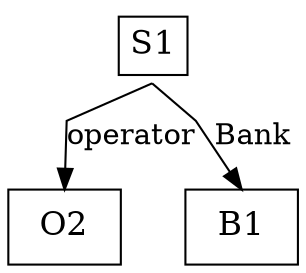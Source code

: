 digraph g {
   node [shape = "box" fontsize = "16"];
   edge [];
   graph [ rankdir = "TD" splines = "polyline"];
   "S1" [
      colorscheme="X11"
      penwidth = "0"
      label = <<TABLE BORDER="0" CELLBORDER="1" CELLSPACING="0" CELLPADDING="4">
                <TR> <TD COLSPAN="3">S1</TD> </TR>
              </TABLE>
              >
   ];


"S1":s -> "O2":n [label = "operator"]
"S1":s -> "B1":n [label = "Bank"]
}

